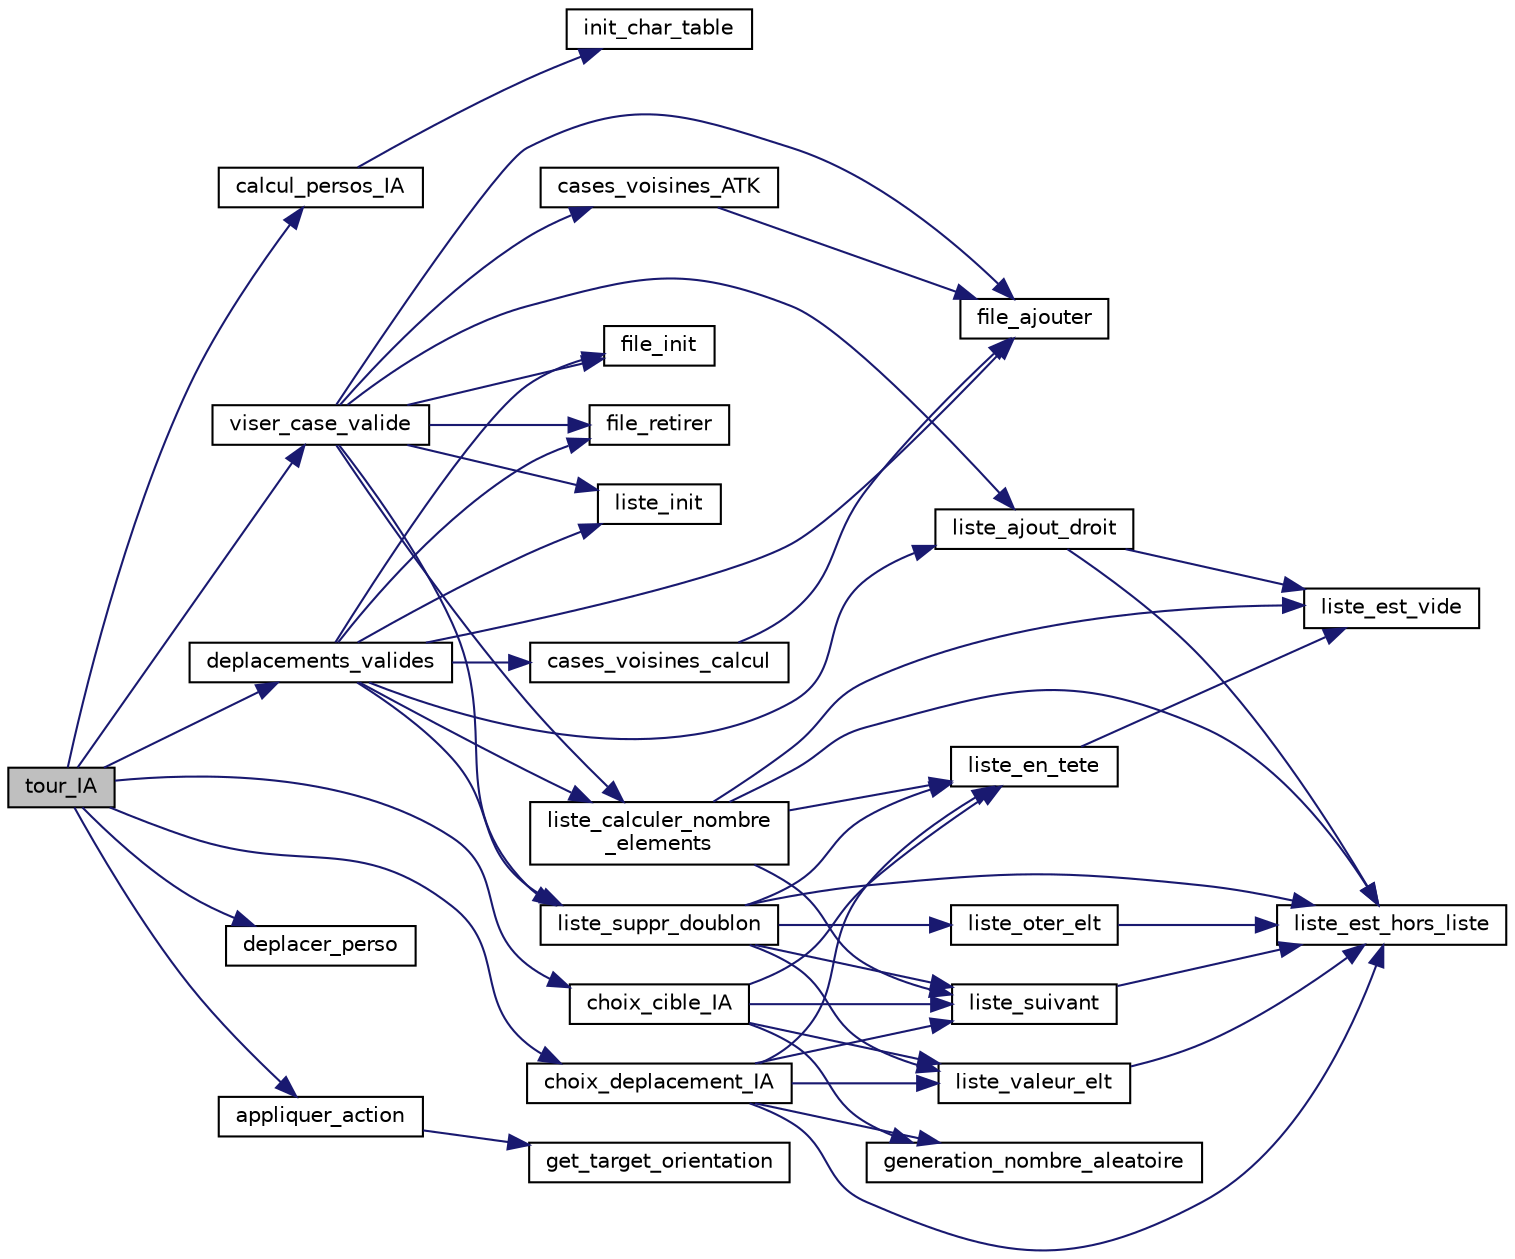 digraph "tour_IA"
{
 // INTERACTIVE_SVG=YES
  bgcolor="transparent";
  edge [fontname="Helvetica",fontsize="10",labelfontname="Helvetica",labelfontsize="10"];
  node [fontname="Helvetica",fontsize="10",shape=record];
  rankdir="LR";
  Node1 [label="tour_IA",height=0.2,width=0.4,color="black", fillcolor="grey75", style="filled", fontcolor="black"];
  Node1 -> Node2 [color="midnightblue",fontsize="10",style="solid"];
  Node2 [label="calcul_persos_IA",height=0.2,width=0.4,color="black",URL="$_minimale_8c.html#a0255b1b3f70d1d35a858e9e512c8f988",tooltip="Calcule le nombre de personnage controlé par l&#39;IA. "];
  Node2 -> Node3 [color="midnightblue",fontsize="10",style="solid"];
  Node3 [label="init_char_table",height=0.2,width=0.4,color="black",URL="$_minimale_8c.html#ad7419c3036235a80b59bc983660be2ee",tooltip="Fonction d&#39;initialisation d&#39;un tableau de personnages. Remplit le tableau de personnages entré en par..."];
  Node1 -> Node4 [color="midnightblue",fontsize="10",style="solid"];
  Node4 [label="deplacements_valides",height=0.2,width=0.4,color="black",URL="$_minimale_8c.html#a9f570d5aff57367c773e3e7d090e91e8",tooltip="Calcule les positions de déplacement valide, les met dans la liste. "];
  Node4 -> Node5 [color="midnightblue",fontsize="10",style="solid"];
  Node5 [label="liste_init",height=0.2,width=0.4,color="black",URL="$liste_8c.html#aa325493a520928cd959f5cf829747b1c"];
  Node4 -> Node6 [color="midnightblue",fontsize="10",style="solid"];
  Node6 [label="file_init",height=0.2,width=0.4,color="black",URL="$file_8c.html#a004123a6f8cce9d4168b0ea8cfdf133a"];
  Node4 -> Node7 [color="midnightblue",fontsize="10",style="solid"];
  Node7 [label="file_ajouter",height=0.2,width=0.4,color="black",URL="$file_8c.html#a9a4198b0c69187d42420b80f3e5b8d62"];
  Node4 -> Node8 [color="midnightblue",fontsize="10",style="solid"];
  Node8 [label="liste_ajout_droit",height=0.2,width=0.4,color="black",URL="$liste_8c.html#ae9c711baf0f41d27a5002c3e249687d8"];
  Node8 -> Node9 [color="midnightblue",fontsize="10",style="solid"];
  Node9 [label="liste_est_vide",height=0.2,width=0.4,color="black",URL="$liste_8c.html#a1e4d1c45ace210278d08fd886268a0e3"];
  Node8 -> Node10 [color="midnightblue",fontsize="10",style="solid"];
  Node10 [label="liste_est_hors_liste",height=0.2,width=0.4,color="black",URL="$liste_8c.html#ad4a1a49d8756b972708e0870f9420776"];
  Node4 -> Node11 [color="midnightblue",fontsize="10",style="solid"];
  Node11 [label="file_retirer",height=0.2,width=0.4,color="black",URL="$file_8c.html#a59173755d515eb366fb01dba42a73e8e"];
  Node4 -> Node12 [color="midnightblue",fontsize="10",style="solid"];
  Node12 [label="cases_voisines_calcul",height=0.2,width=0.4,color="black",URL="$_minimale_8c.html#ac07dd1dbd17abd8de085e601421c8103",tooltip="Renvoi le nombre de case voisine vide; met dans la file, la liste des coordonnées voisines accessible..."];
  Node12 -> Node7 [color="midnightblue",fontsize="10",style="solid"];
  Node4 -> Node13 [color="midnightblue",fontsize="10",style="solid"];
  Node13 [label="liste_suppr_doublon",height=0.2,width=0.4,color="black",URL="$liste_8c.html#a48218f7c1bafab1e92490a0963ee7451"];
  Node13 -> Node14 [color="midnightblue",fontsize="10",style="solid"];
  Node14 [label="liste_en_tete",height=0.2,width=0.4,color="black",URL="$liste_8c.html#a9cbc13cd82829b3541fae0c01209f963"];
  Node14 -> Node9 [color="midnightblue",fontsize="10",style="solid"];
  Node13 -> Node15 [color="midnightblue",fontsize="10",style="solid"];
  Node15 [label="liste_suivant",height=0.2,width=0.4,color="black",URL="$liste_8c.html#a801cf7ec08fb2c6b1dceb32af4a46111"];
  Node15 -> Node10 [color="midnightblue",fontsize="10",style="solid"];
  Node13 -> Node16 [color="midnightblue",fontsize="10",style="solid"];
  Node16 [label="liste_valeur_elt",height=0.2,width=0.4,color="black",URL="$liste_8c.html#a1ad09d74d2d4f3b298db6b834933d744"];
  Node16 -> Node10 [color="midnightblue",fontsize="10",style="solid"];
  Node13 -> Node10 [color="midnightblue",fontsize="10",style="solid"];
  Node13 -> Node17 [color="midnightblue",fontsize="10",style="solid"];
  Node17 [label="liste_oter_elt",height=0.2,width=0.4,color="black",URL="$liste_8c.html#ac46b950926c8191e47c3822c624d2e1d"];
  Node17 -> Node10 [color="midnightblue",fontsize="10",style="solid"];
  Node4 -> Node18 [color="midnightblue",fontsize="10",style="solid"];
  Node18 [label="liste_calculer_nombre\l_elements",height=0.2,width=0.4,color="black",URL="$liste_8c.html#a78de7382315436cf196cf30aac14257c"];
  Node18 -> Node9 [color="midnightblue",fontsize="10",style="solid"];
  Node18 -> Node14 [color="midnightblue",fontsize="10",style="solid"];
  Node18 -> Node10 [color="midnightblue",fontsize="10",style="solid"];
  Node18 -> Node15 [color="midnightblue",fontsize="10",style="solid"];
  Node1 -> Node19 [color="midnightblue",fontsize="10",style="solid"];
  Node19 [label="deplacer_perso",height=0.2,width=0.4,color="black",URL="$_minimale_8c.html#a7c39da4bb12212b65b8999022d45e592",tooltip="Déplace le personnage sur le terrain Remplace la case où se trouvait le perso par une case terrain..."];
  Node1 -> Node20 [color="midnightblue",fontsize="10",style="solid"];
  Node20 [label="choix_deplacement_IA",height=0.2,width=0.4,color="black",URL="$_minimale_8c.html#aaa20acb53c08f4a15be29bb9d70cd9f1",tooltip="cette fonction retourne les coordonnées du déplacement choisi pour l&#39;IA "];
  Node20 -> Node14 [color="midnightblue",fontsize="10",style="solid"];
  Node20 -> Node10 [color="midnightblue",fontsize="10",style="solid"];
  Node20 -> Node16 [color="midnightblue",fontsize="10",style="solid"];
  Node20 -> Node15 [color="midnightblue",fontsize="10",style="solid"];
  Node20 -> Node21 [color="midnightblue",fontsize="10",style="solid"];
  Node21 [label="generation_nombre_aleatoire",height=0.2,width=0.4,color="black",URL="$_minimale_8c.html#a693e68e5f8ca09f46ad6b746c07d0332",tooltip="Fonction qui renvoi un nombre aléatoire entre 0 et &#39;max&#39;. "];
  Node1 -> Node22 [color="midnightblue",fontsize="10",style="solid"];
  Node22 [label="viser_case_valide",height=0.2,width=0.4,color="black",URL="$_minimale_8c.html#a27d15a9ecfe1e4f2c30cecc92307a80f",tooltip="Calcule les positions d&#39;attaques valides, les met dans la liste. une case vide peut être attaquée..."];
  Node22 -> Node5 [color="midnightblue",fontsize="10",style="solid"];
  Node22 -> Node6 [color="midnightblue",fontsize="10",style="solid"];
  Node22 -> Node7 [color="midnightblue",fontsize="10",style="solid"];
  Node22 -> Node8 [color="midnightblue",fontsize="10",style="solid"];
  Node22 -> Node11 [color="midnightblue",fontsize="10",style="solid"];
  Node22 -> Node23 [color="midnightblue",fontsize="10",style="solid"];
  Node23 [label="cases_voisines_ATK",height=0.2,width=0.4,color="black",URL="$_minimale_8c.html#ad6b417d8f6547affac1cc287a6762113",tooltip="Renvoi le nombre de case voisine. Met dans la file la liste des coordonnées voisines. "];
  Node23 -> Node7 [color="midnightblue",fontsize="10",style="solid"];
  Node22 -> Node13 [color="midnightblue",fontsize="10",style="solid"];
  Node22 -> Node18 [color="midnightblue",fontsize="10",style="solid"];
  Node1 -> Node24 [color="midnightblue",fontsize="10",style="solid"];
  Node24 [label="appliquer_action",height=0.2,width=0.4,color="black",URL="$_minimale_8c.html#a28d9c8c6a5abddd6a89ddb258b5114bc",tooltip="Fonction appliquant le skill du personnage lanceur à la case cible. Remplit le tableau de personnages..."];
  Node24 -> Node25 [color="midnightblue",fontsize="10",style="solid"];
  Node25 [label="get_target_orientation",height=0.2,width=0.4,color="black",URL="$_minimale_8c.html#a32d1e9030c1705ad183484acce8a4b2c",tooltip="Fonction déterminant quelle est l&#39;orientation de la cible par rapport au joueur. "];
  Node1 -> Node26 [color="midnightblue",fontsize="10",style="solid"];
  Node26 [label="choix_cible_IA",height=0.2,width=0.4,color="black",URL="$_minimale_8c.html#a29cde2a1505f65c5b2b190588516f6d6",tooltip="Choisi parmi la liste des cases à attaquer pour l&#39;IA, une case vide peut être attaquée. "];
  Node26 -> Node14 [color="midnightblue",fontsize="10",style="solid"];
  Node26 -> Node21 [color="midnightblue",fontsize="10",style="solid"];
  Node26 -> Node15 [color="midnightblue",fontsize="10",style="solid"];
  Node26 -> Node16 [color="midnightblue",fontsize="10",style="solid"];
}
